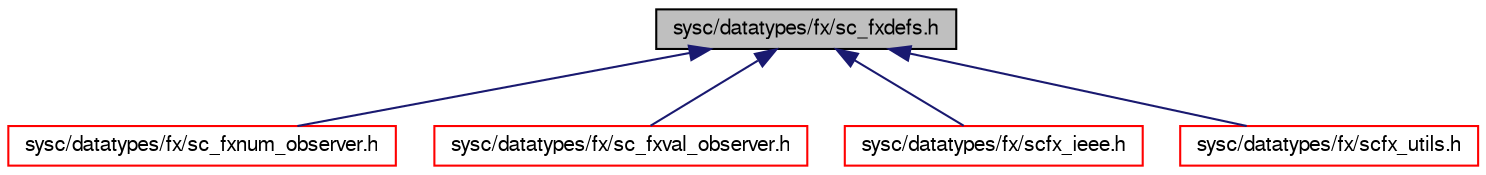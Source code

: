 digraph G
{
  edge [fontname="FreeSans",fontsize="10",labelfontname="FreeSans",labelfontsize="10"];
  node [fontname="FreeSans",fontsize="10",shape=record];
  Node1 [label="sysc/datatypes/fx/sc_fxdefs.h",height=0.2,width=0.4,color="black", fillcolor="grey75", style="filled" fontcolor="black"];
  Node1 -> Node2 [dir=back,color="midnightblue",fontsize="10",style="solid",fontname="FreeSans"];
  Node2 [label="sysc/datatypes/fx/sc_fxnum_observer.h",height=0.2,width=0.4,color="red", fillcolor="white", style="filled",URL="$a00313.html"];
  Node1 -> Node3 [dir=back,color="midnightblue",fontsize="10",style="solid",fontname="FreeSans"];
  Node3 [label="sysc/datatypes/fx/sc_fxval_observer.h",height=0.2,width=0.4,color="red", fillcolor="white", style="filled",URL="$a00316.html"];
  Node1 -> Node4 [dir=back,color="midnightblue",fontsize="10",style="solid",fontname="FreeSans"];
  Node4 [label="sysc/datatypes/fx/scfx_ieee.h",height=0.2,width=0.4,color="red", fillcolor="white", style="filled",URL="$a00319.html"];
  Node1 -> Node5 [dir=back,color="midnightblue",fontsize="10",style="solid",fontname="FreeSans"];
  Node5 [label="sysc/datatypes/fx/scfx_utils.h",height=0.2,width=0.4,color="red", fillcolor="white", style="filled",URL="$a00326.html"];
}
